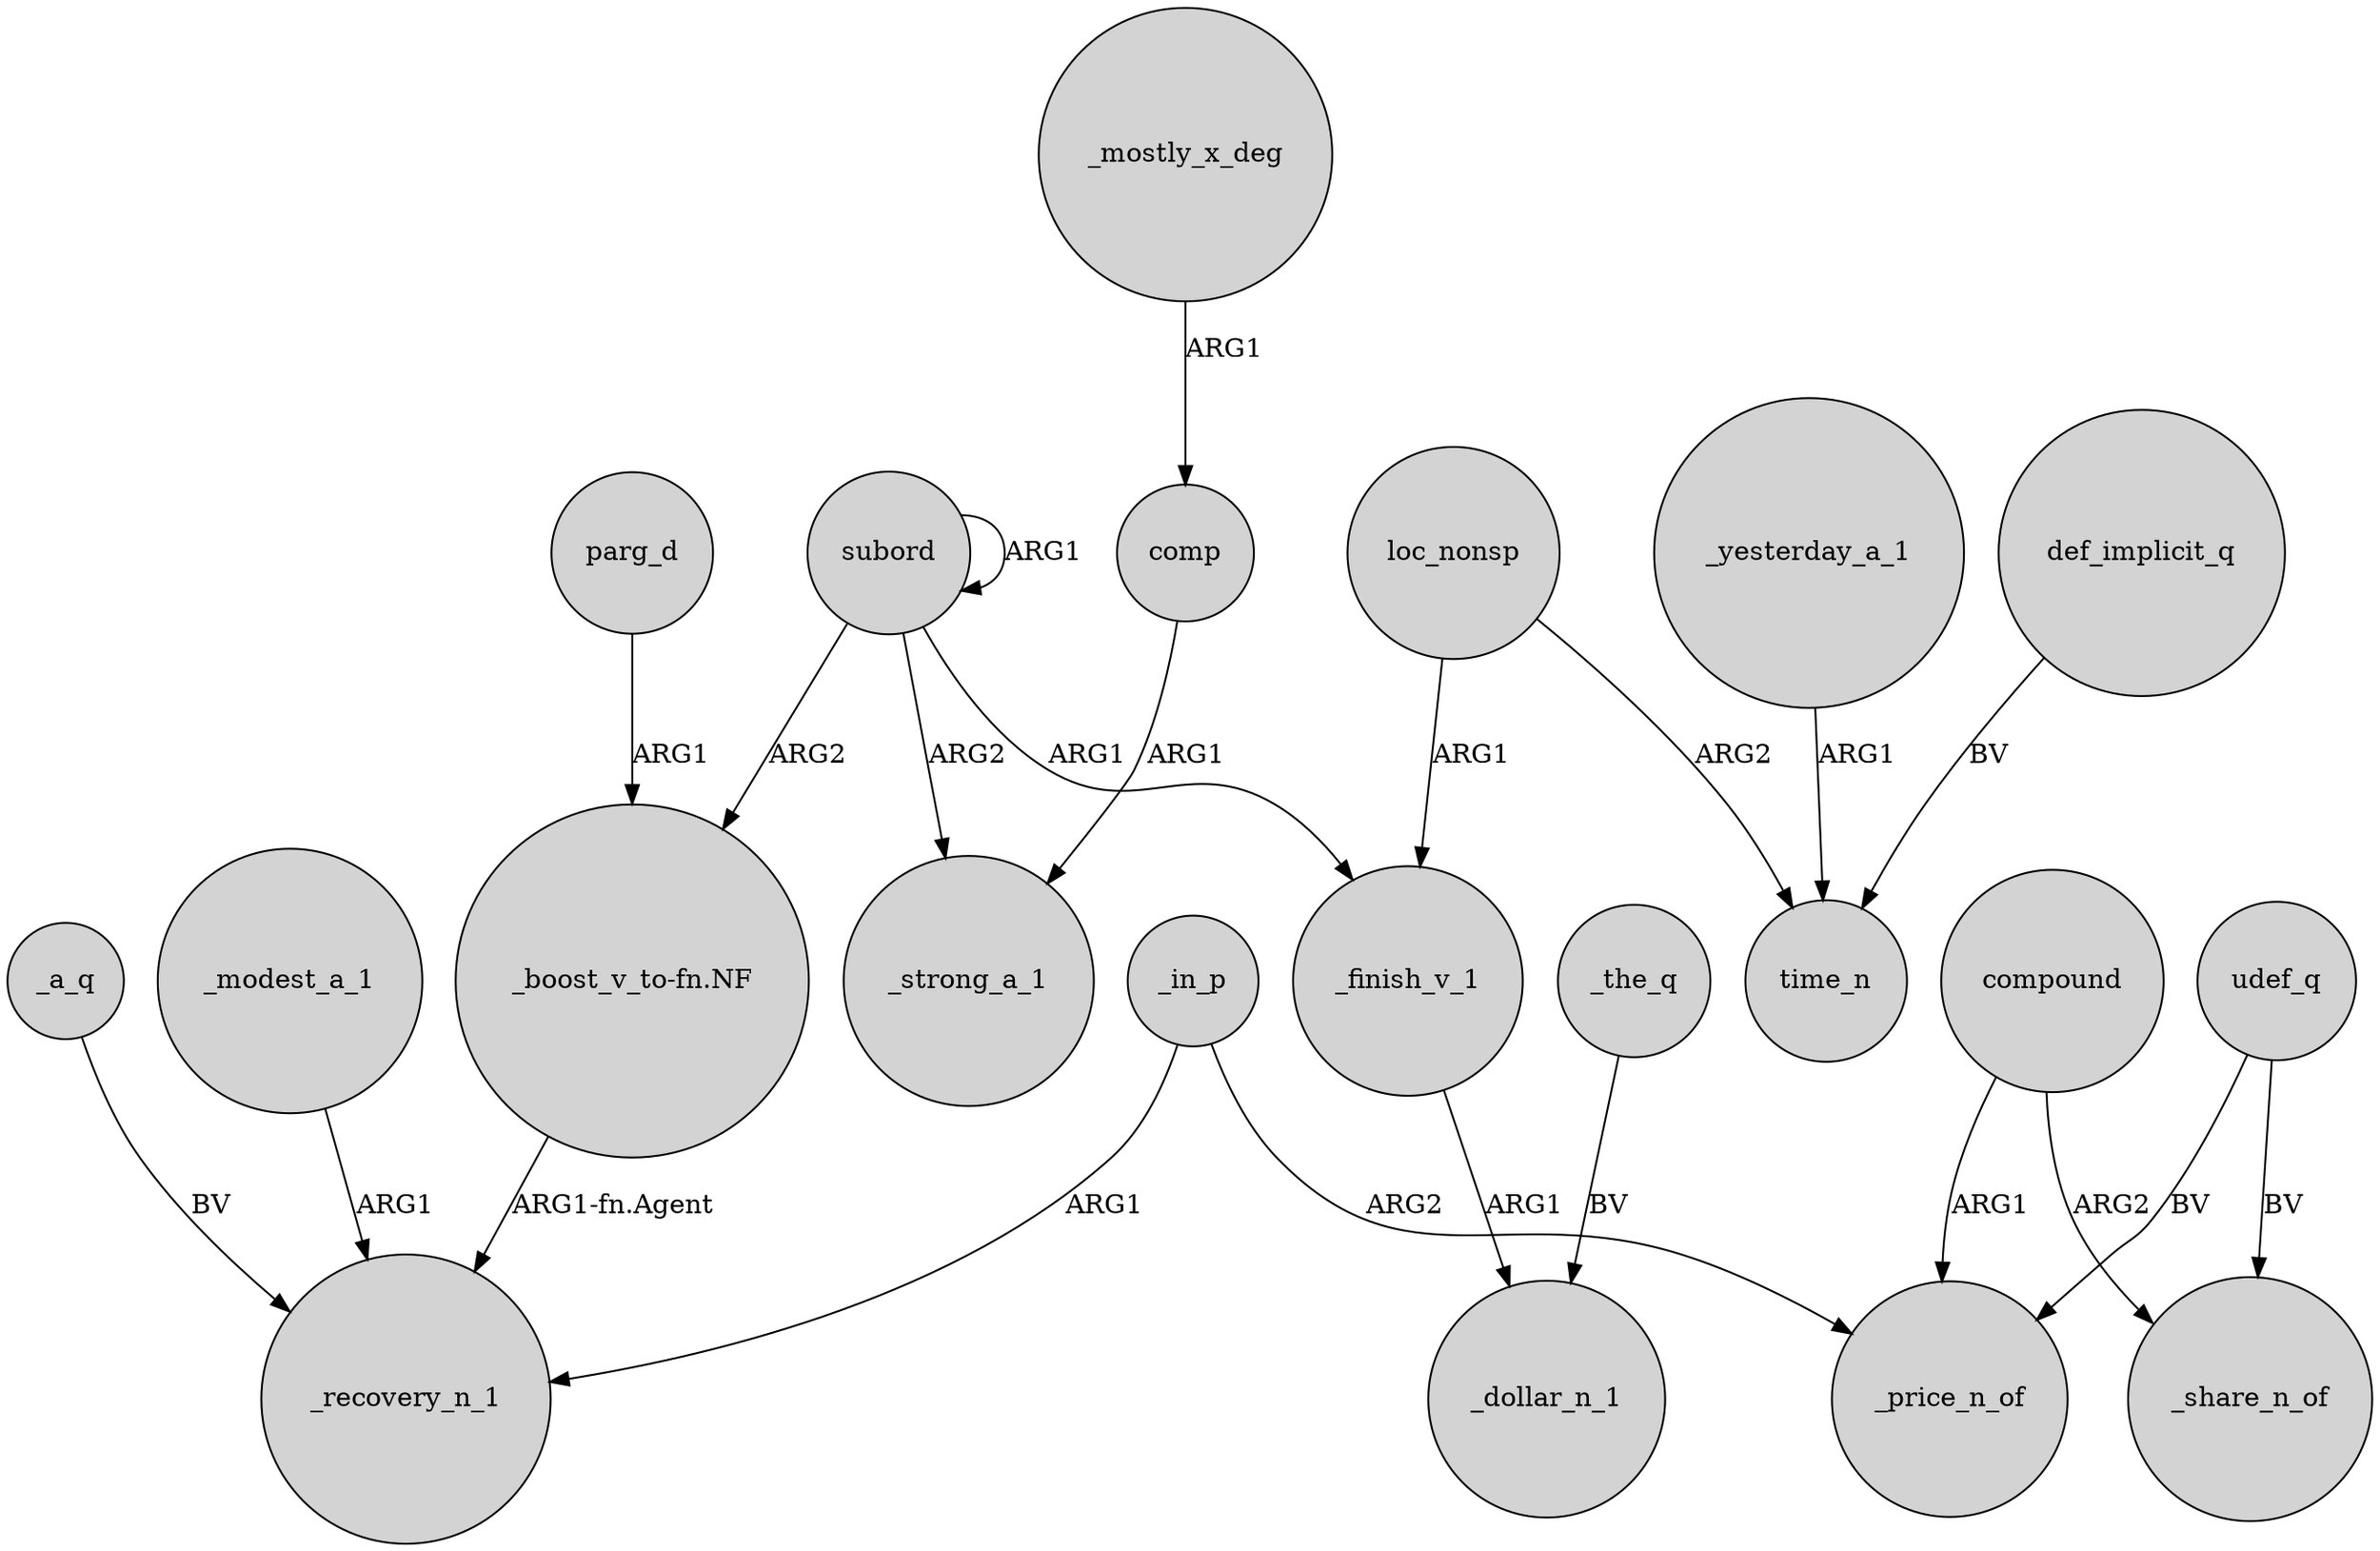 digraph {
	node [shape=circle style=filled]
	_a_q -> _recovery_n_1 [label=BV]
	_yesterday_a_1 -> time_n [label=ARG1]
	udef_q -> _price_n_of [label=BV]
	_modest_a_1 -> _recovery_n_1 [label=ARG1]
	subord -> _finish_v_1 [label=ARG1]
	_the_q -> _dollar_n_1 [label=BV]
	subord -> subord [label=ARG1]
	parg_d -> "_boost_v_to-fn.NF" [label=ARG1]
	subord -> _strong_a_1 [label=ARG2]
	compound -> _share_n_of [label=ARG2]
	subord -> "_boost_v_to-fn.NF" [label=ARG2]
	loc_nonsp -> time_n [label=ARG2]
	"_boost_v_to-fn.NF" -> _recovery_n_1 [label="ARG1-fn.Agent"]
	comp -> _strong_a_1 [label=ARG1]
	udef_q -> _share_n_of [label=BV]
	_mostly_x_deg -> comp [label=ARG1]
	_finish_v_1 -> _dollar_n_1 [label=ARG1]
	loc_nonsp -> _finish_v_1 [label=ARG1]
	_in_p -> _price_n_of [label=ARG2]
	compound -> _price_n_of [label=ARG1]
	_in_p -> _recovery_n_1 [label=ARG1]
	def_implicit_q -> time_n [label=BV]
}
